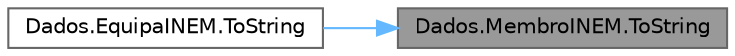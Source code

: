 digraph "Dados.MembroINEM.ToString"
{
 // LATEX_PDF_SIZE
  bgcolor="transparent";
  edge [fontname=Helvetica,fontsize=10,labelfontname=Helvetica,labelfontsize=10];
  node [fontname=Helvetica,fontsize=10,shape=box,height=0.2,width=0.4];
  rankdir="RL";
  Node1 [id="Node000001",label="Dados.MembroINEM.ToString",height=0.2,width=0.4,color="gray40", fillcolor="grey60", style="filled", fontcolor="black",tooltip="Funcao que transforma o objeto MembroINEM em texto."];
  Node1 -> Node2 [id="edge1_Node000001_Node000002",dir="back",color="steelblue1",style="solid",tooltip=" "];
  Node2 [id="Node000002",label="Dados.EquipaINEM.ToString",height=0.2,width=0.4,color="grey40", fillcolor="white", style="filled",URL="$class_dados_1_1_equipa_i_n_e_m.html#a019511037b468bd7ca488413b9a40cee",tooltip="Funcao que transforma a equipa de INEM em texto."];
}
